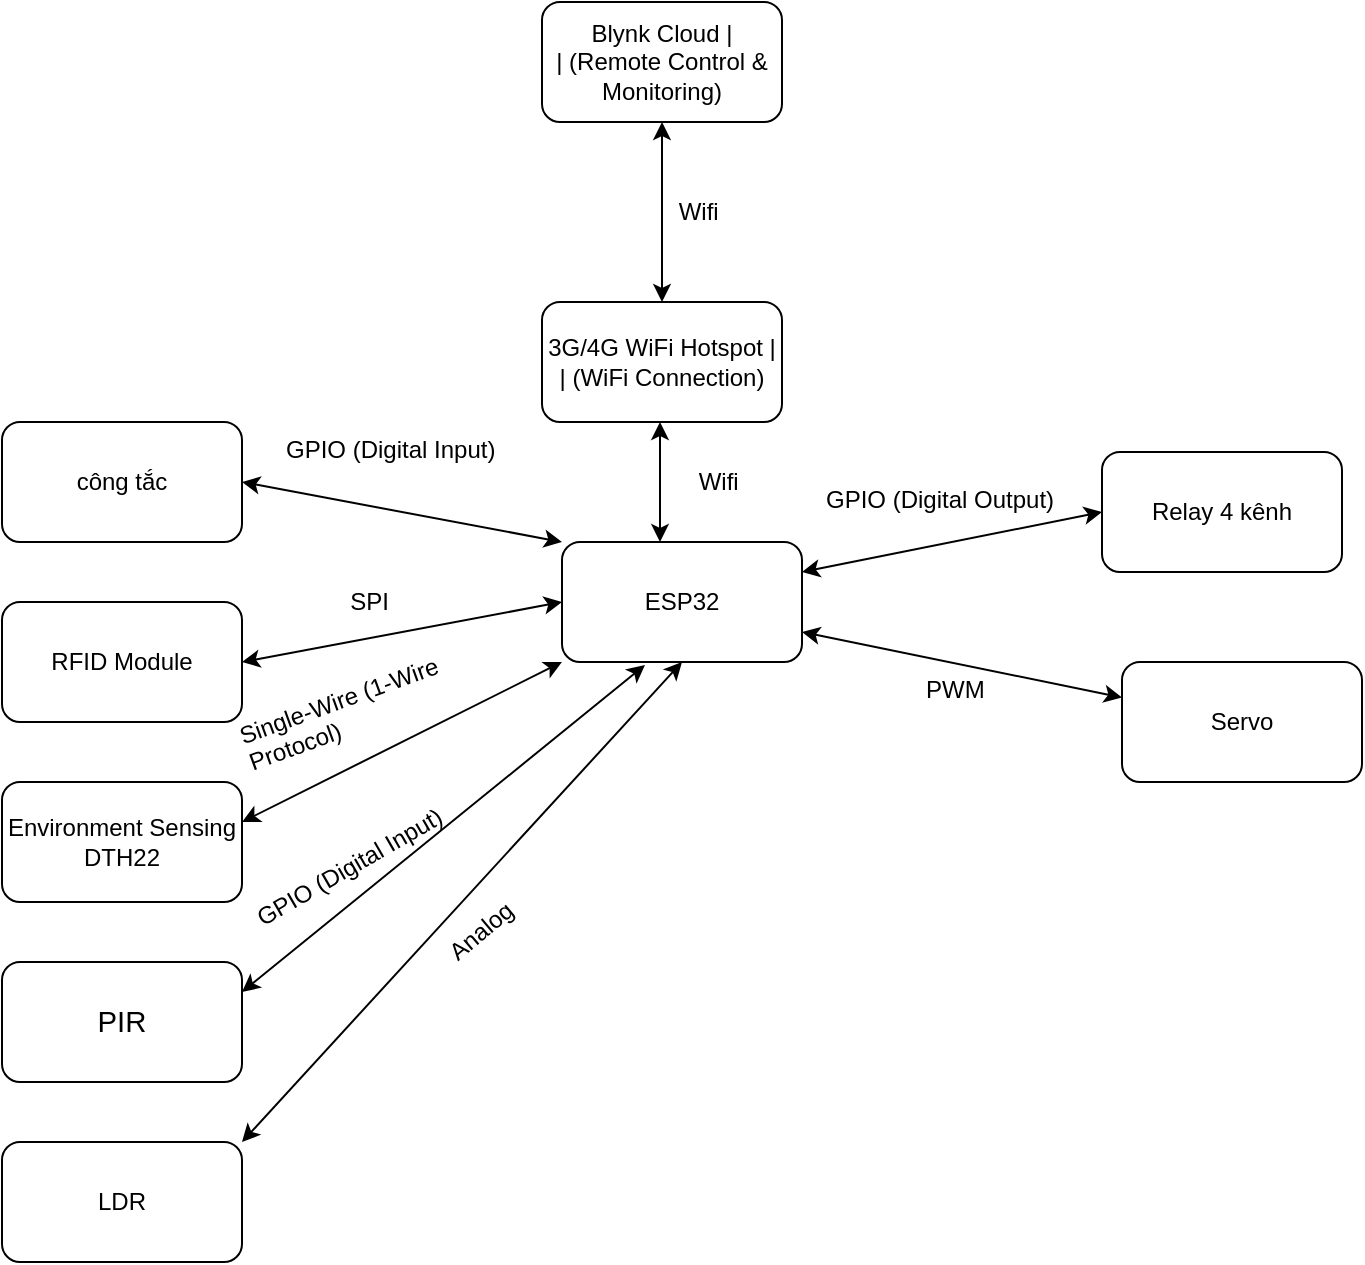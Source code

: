 <mxfile>
    <diagram id="O9zc1JAPMszDNkS3XDc8" name="Page-1">
        <mxGraphModel dx="1002" dy="659" grid="1" gridSize="10" guides="1" tooltips="1" connect="1" arrows="1" fold="1" page="1" pageScale="1" pageWidth="850" pageHeight="1100" math="0" shadow="0">
            <root>
                <mxCell id="0"/>
                <mxCell id="1" parent="0"/>
                <mxCell id="2" value="ESP32" style="rounded=1;whiteSpace=wrap;html=1;" parent="1" vertex="1">
                    <mxGeometry x="280" y="370" width="120" height="60" as="geometry"/>
                </mxCell>
                <mxCell id="3" value="&lt;div&gt;3G/4G WiFi Hotspot        |&lt;br/&gt;|       (WiFi Connection)&lt;/div&gt;" style="rounded=1;whiteSpace=wrap;html=1;" parent="1" vertex="1">
                    <mxGeometry x="270" y="250" width="120" height="60" as="geometry"/>
                </mxCell>
                <mxCell id="4" value="&lt;div&gt;RFID Module&lt;/div&gt;" style="rounded=1;whiteSpace=wrap;html=1;" parent="1" vertex="1">
                    <mxGeometry y="400" width="120" height="60" as="geometry"/>
                </mxCell>
                <mxCell id="5" value="&lt;div&gt;Blynk Cloud               |&lt;br/&gt;|   (Remote Control &amp;amp; Monitoring)&lt;/div&gt;" style="rounded=1;whiteSpace=wrap;html=1;" parent="1" vertex="1">
                    <mxGeometry x="270" y="100" width="120" height="60" as="geometry"/>
                </mxCell>
                <mxCell id="8" value="&lt;div&gt;SPI&amp;nbsp;&lt;/div&gt;" style="text;html=1;align=center;verticalAlign=middle;resizable=0;points=[];autosize=1;strokeColor=none;fillColor=none;" parent="1" vertex="1">
                    <mxGeometry x="160" y="385" width="50" height="30" as="geometry"/>
                </mxCell>
                <mxCell id="11" value="Wifi&amp;nbsp;" style="text;html=1;align=center;verticalAlign=middle;whiteSpace=wrap;rounded=0;" parent="1" vertex="1">
                    <mxGeometry x="320" y="190" width="60" height="30" as="geometry"/>
                </mxCell>
                <mxCell id="13" value="Wifi&amp;nbsp;" style="text;html=1;align=center;verticalAlign=middle;whiteSpace=wrap;rounded=0;" parent="1" vertex="1">
                    <mxGeometry x="330" y="325" width="60" height="30" as="geometry"/>
                </mxCell>
                <mxCell id="14" value="" style="endArrow=classic;startArrow=classic;html=1;entryX=0.5;entryY=1;entryDx=0;entryDy=0;exitX=0.5;exitY=0;exitDx=0;exitDy=0;" parent="1" edge="1">
                    <mxGeometry width="50" height="50" relative="1" as="geometry">
                        <mxPoint x="329" y="370" as="sourcePoint"/>
                        <mxPoint x="329" y="310" as="targetPoint"/>
                    </mxGeometry>
                </mxCell>
                <mxCell id="15" value="&lt;div&gt;Environment Sensing DTH22&lt;/div&gt;" style="rounded=1;whiteSpace=wrap;html=1;" parent="1" vertex="1">
                    <mxGeometry y="490" width="120" height="60" as="geometry"/>
                </mxCell>
                <mxCell id="16" value="" style="endArrow=classic;startArrow=classic;html=1;exitX=0.45;exitY=0;exitDx=0;exitDy=0;exitPerimeter=0;" parent="1" target="2" edge="1">
                    <mxGeometry width="50" height="50" relative="1" as="geometry">
                        <mxPoint x="120" y="510" as="sourcePoint"/>
                        <mxPoint x="346" y="450" as="targetPoint"/>
                    </mxGeometry>
                </mxCell>
                <mxCell id="17" value="&lt;span id=&quot;docs-internal-guid-bf08e1e7-7fff-56b9-9a18-f6ef462b0949&quot;&gt;&lt;span style=&quot;font-size: 11pt; font-family: Arial, sans-serif; color: rgb(0, 0, 0); background-color: transparent; font-variant-numeric: normal; font-variant-east-asian: normal; font-variant-alternates: normal; font-variant-position: normal; font-variant-emoji: normal; vertical-align: baseline; white-space-collapse: preserve;&quot;&gt;PIR&lt;/span&gt;&lt;/span&gt;" style="rounded=1;whiteSpace=wrap;html=1;" parent="1" vertex="1">
                    <mxGeometry y="580" width="120" height="60" as="geometry"/>
                </mxCell>
                <mxCell id="18" value="" style="endArrow=classic;startArrow=classic;html=1;exitX=1;exitY=0.25;exitDx=0;exitDy=0;entryX=0.346;entryY=1.025;entryDx=0;entryDy=0;entryPerimeter=0;" parent="1" source="17" target="2" edge="1">
                    <mxGeometry width="50" height="50" relative="1" as="geometry">
                        <mxPoint x="320" y="460" as="sourcePoint"/>
                        <mxPoint x="370" y="410" as="targetPoint"/>
                    </mxGeometry>
                </mxCell>
                <mxCell id="20" value="Relay 4 kênh" style="rounded=1;whiteSpace=wrap;html=1;" parent="1" vertex="1">
                    <mxGeometry x="550" y="325" width="120" height="60" as="geometry"/>
                </mxCell>
                <mxCell id="21" value="" style="endArrow=classic;startArrow=classic;html=1;exitX=1;exitY=0.25;exitDx=0;exitDy=0;entryX=0;entryY=0.5;entryDx=0;entryDy=0;" parent="1" source="2" target="20" edge="1">
                    <mxGeometry width="50" height="50" relative="1" as="geometry">
                        <mxPoint x="320" y="460" as="sourcePoint"/>
                        <mxPoint x="370" y="410" as="targetPoint"/>
                    </mxGeometry>
                </mxCell>
                <mxCell id="23" value="Servo" style="rounded=1;whiteSpace=wrap;html=1;" parent="1" vertex="1">
                    <mxGeometry x="560" y="430" width="120" height="60" as="geometry"/>
                </mxCell>
                <mxCell id="25" value="công tắc" style="rounded=1;whiteSpace=wrap;html=1;" parent="1" vertex="1">
                    <mxGeometry y="310" width="120" height="60" as="geometry"/>
                </mxCell>
                <mxCell id="27" value="" style="endArrow=classic;startArrow=classic;html=1;entryX=1;entryY=0.75;entryDx=0;entryDy=0;" parent="1" source="23" target="2" edge="1">
                    <mxGeometry width="50" height="50" relative="1" as="geometry">
                        <mxPoint x="680" y="443" as="sourcePoint"/>
                        <mxPoint x="370" y="410" as="targetPoint"/>
                    </mxGeometry>
                </mxCell>
                <mxCell id="28" value="&lt;div&gt;PWM&lt;/div&gt;" style="text;whiteSpace=wrap;html=1;" parent="1" vertex="1">
                    <mxGeometry x="460" y="430" width="60" height="40" as="geometry"/>
                </mxCell>
                <mxCell id="29" value="" style="endArrow=classic;startArrow=classic;html=1;exitX=1;exitY=0.5;exitDx=0;exitDy=0;entryX=0;entryY=0;entryDx=0;entryDy=0;" parent="1" source="25" target="2" edge="1">
                    <mxGeometry width="50" height="50" relative="1" as="geometry">
                        <mxPoint x="320" y="460" as="sourcePoint"/>
                        <mxPoint x="370" y="410" as="targetPoint"/>
                    </mxGeometry>
                </mxCell>
                <mxCell id="30" value="&lt;div&gt;GPIO (Digital Input)&lt;/div&gt;" style="text;whiteSpace=wrap;html=1;" parent="1" vertex="1">
                    <mxGeometry x="140" y="310" width="120" height="40" as="geometry"/>
                </mxCell>
                <mxCell id="35" value="&lt;div&gt;GPIO (Digital Output)&lt;/div&gt;" style="text;whiteSpace=wrap;html=1;rotation=0;" parent="1" vertex="1">
                    <mxGeometry x="410" y="335" width="150" height="40" as="geometry"/>
                </mxCell>
                <mxCell id="36" value="&lt;div&gt;GPIO (Digital Input)&lt;/div&gt;" style="text;whiteSpace=wrap;html=1;rotation=-30;" parent="1" vertex="1">
                    <mxGeometry x="120" y="510" width="140" height="40" as="geometry"/>
                </mxCell>
                <mxCell id="37" value="&lt;div&gt;Single-Wire (1-Wire Protocol)&lt;/div&gt;" style="text;whiteSpace=wrap;html=1;rotation=-20;" parent="1" vertex="1">
                    <mxGeometry x="115" y="430" width="140" height="40" as="geometry"/>
                </mxCell>
                <mxCell id="38" value="" style="endArrow=classic;startArrow=classic;html=1;exitX=1;exitY=0.5;exitDx=0;exitDy=0;entryX=0;entryY=0.5;entryDx=0;entryDy=0;" parent="1" source="4" target="2" edge="1">
                    <mxGeometry width="50" height="50" relative="1" as="geometry">
                        <mxPoint x="320" y="460" as="sourcePoint"/>
                        <mxPoint x="370" y="410" as="targetPoint"/>
                    </mxGeometry>
                </mxCell>
                <mxCell id="39" value="&lt;div&gt;LDR&lt;/div&gt;" style="rounded=1;whiteSpace=wrap;html=1;" parent="1" vertex="1">
                    <mxGeometry y="670" width="120" height="60" as="geometry"/>
                </mxCell>
                <mxCell id="40" value="" style="endArrow=classic;startArrow=classic;html=1;exitX=1;exitY=0;exitDx=0;exitDy=0;entryX=0.5;entryY=1;entryDx=0;entryDy=0;" parent="1" source="39" target="2" edge="1">
                    <mxGeometry width="50" height="50" relative="1" as="geometry">
                        <mxPoint x="320" y="460" as="sourcePoint"/>
                        <mxPoint x="370" y="410" as="targetPoint"/>
                    </mxGeometry>
                </mxCell>
                <mxCell id="42" value="&lt;div&gt;Analog&lt;/div&gt;" style="text;whiteSpace=wrap;html=1;rotation=-40;" parent="1" vertex="1">
                    <mxGeometry x="220" y="540" width="70" height="40" as="geometry"/>
                </mxCell>
                <mxCell id="43" value="" style="endArrow=classic;startArrow=classic;html=1;entryX=0.5;entryY=1;entryDx=0;entryDy=0;exitX=0.5;exitY=0;exitDx=0;exitDy=0;" parent="1" source="3" target="5" edge="1">
                    <mxGeometry width="50" height="50" relative="1" as="geometry">
                        <mxPoint x="400" y="360" as="sourcePoint"/>
                        <mxPoint x="450" y="310" as="targetPoint"/>
                    </mxGeometry>
                </mxCell>
            </root>
        </mxGraphModel>
    </diagram>
</mxfile>